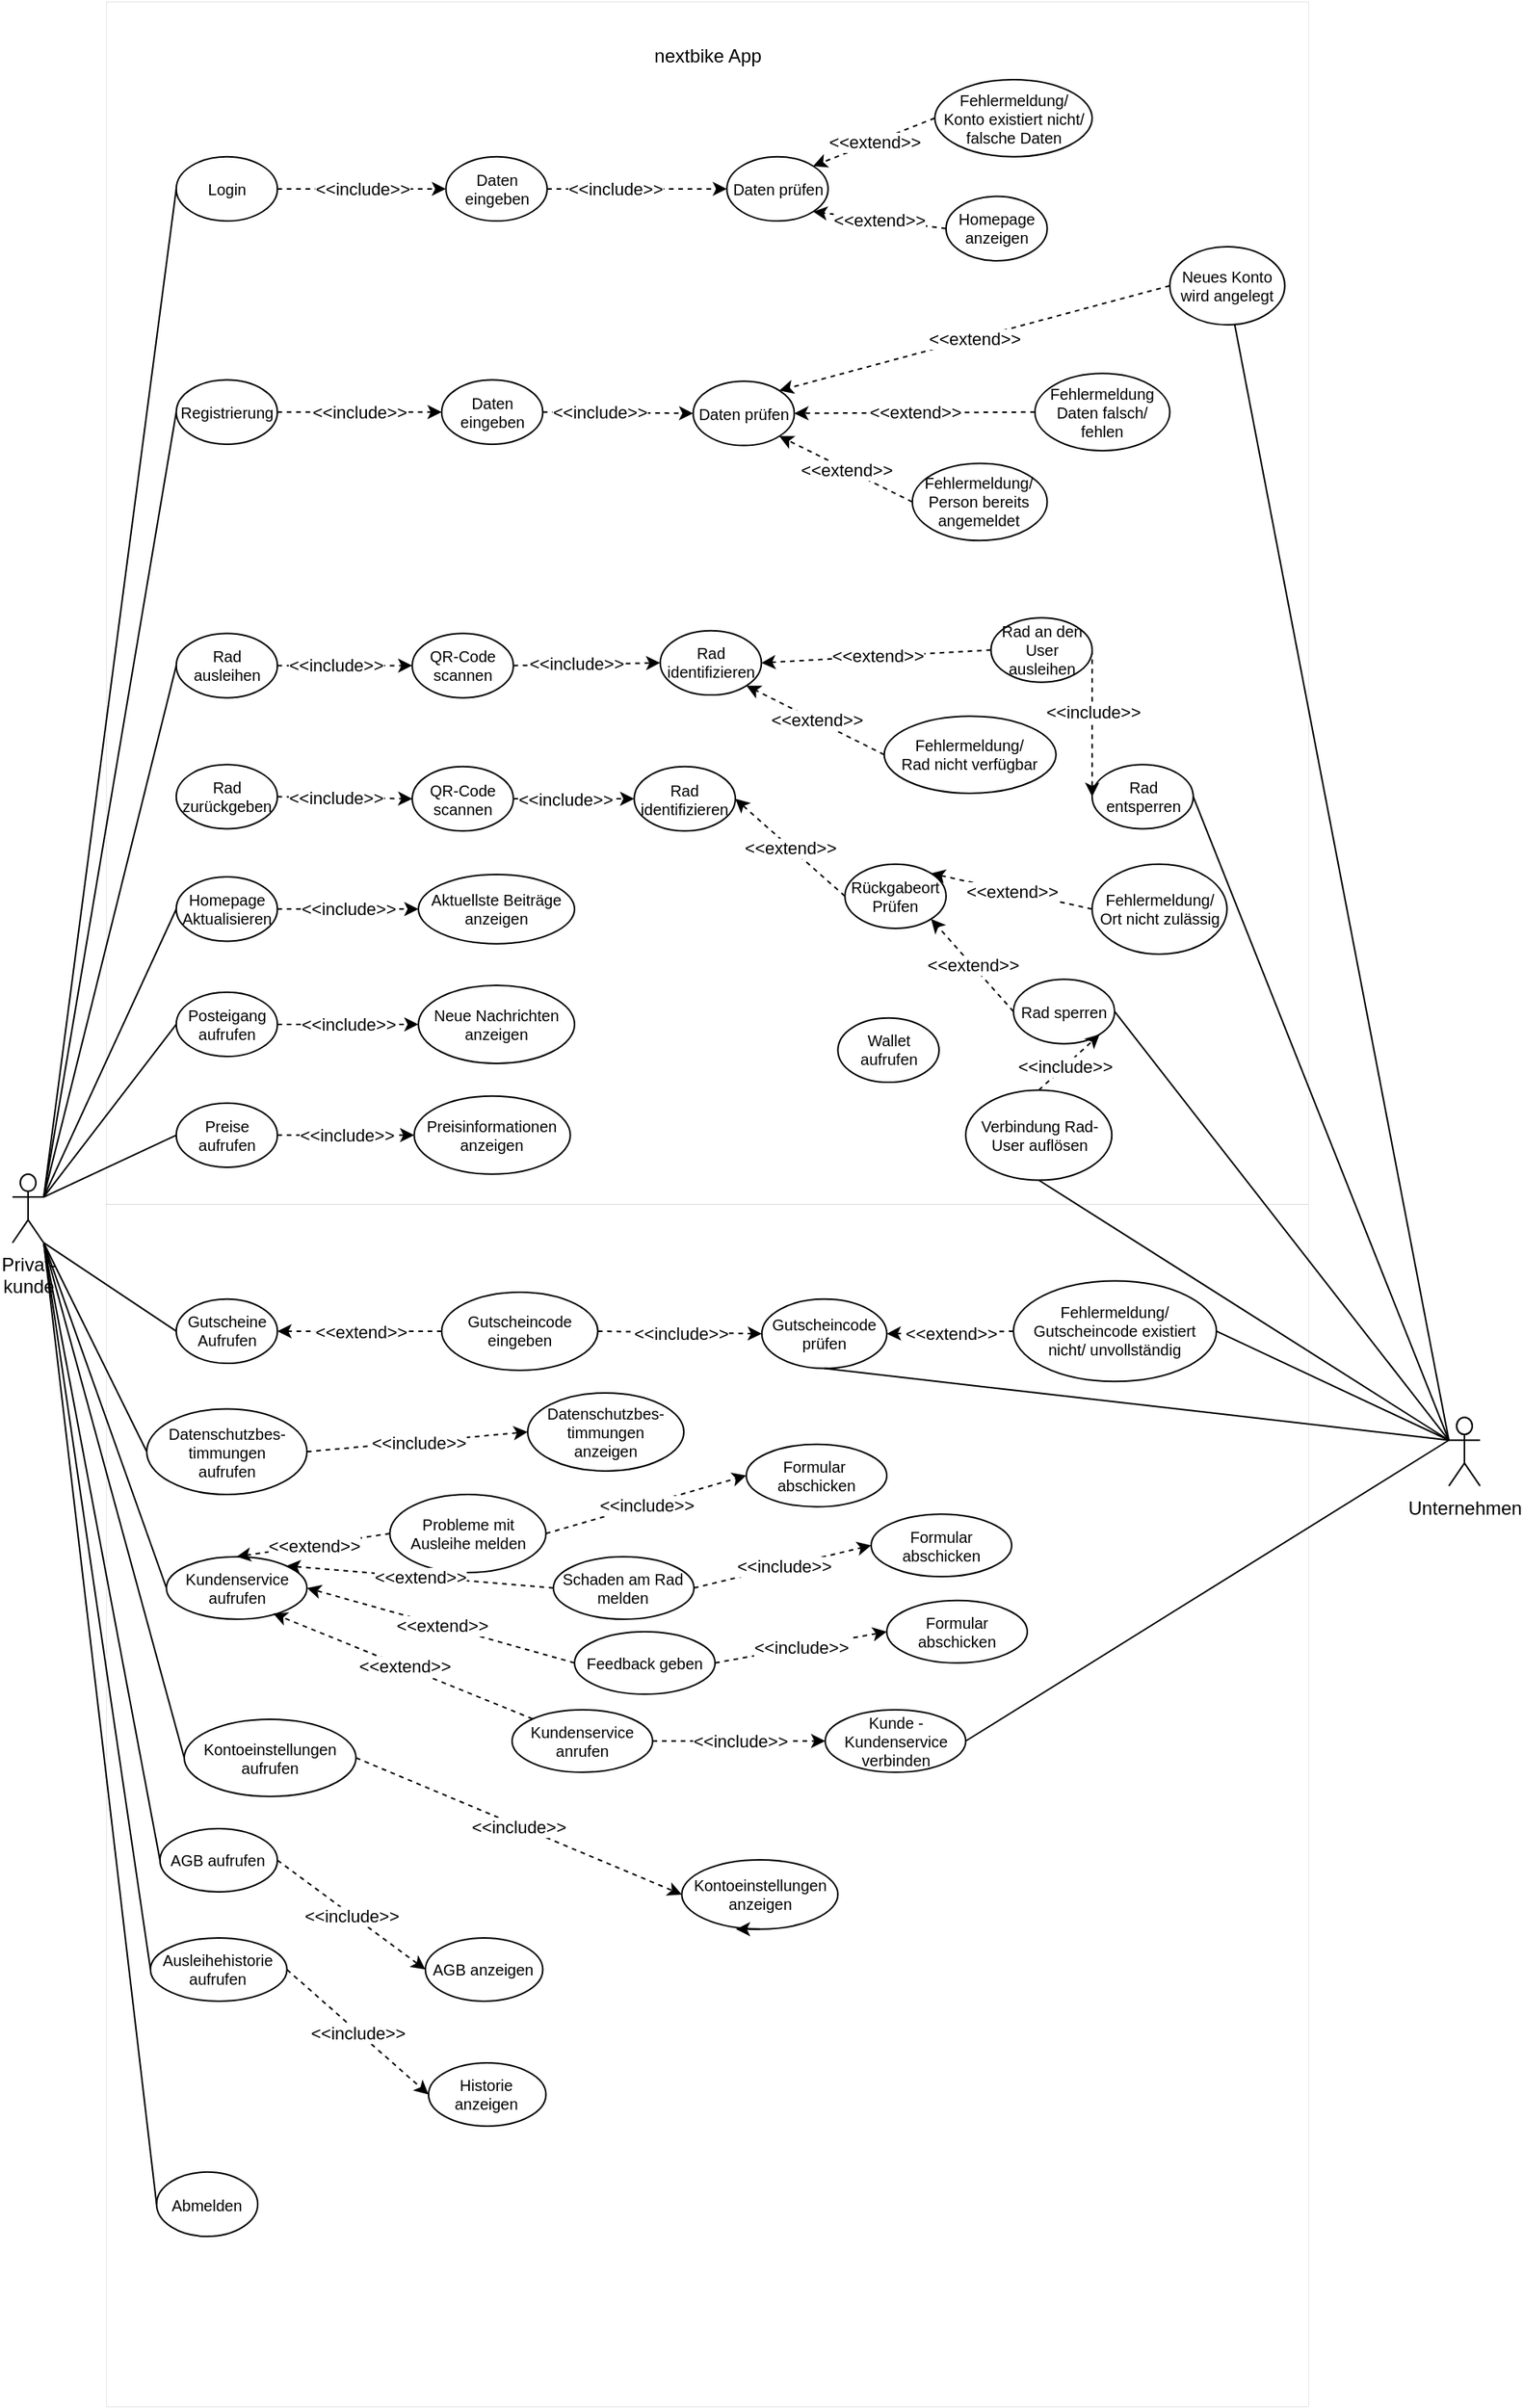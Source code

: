 <mxfile version="22.0.4" type="github">
  <diagram name="Page-1" id="zT5vHJ9k5EdBezGxG-uV">
    <mxGraphModel dx="1434" dy="750" grid="1" gridSize="10" guides="1" tooltips="1" connect="1" arrows="1" fold="1" page="1" pageScale="1" pageWidth="1169" pageHeight="1654" math="0" shadow="0">
      <root>
        <mxCell id="0" />
        <mxCell id="1" parent="0" />
        <mxCell id="bWqnHjMgo_UDBzlUUaBf-3" value="Privat-&lt;br&gt;kunde" style="shape=umlActor;verticalLabelPosition=bottom;verticalAlign=top;html=1;outlineConnect=0;" parent="1" vertex="1">
          <mxGeometry x="120" y="823.91" width="20" height="43.94" as="geometry" />
        </mxCell>
        <mxCell id="bWqnHjMgo_UDBzlUUaBf-1" value="" style="whiteSpace=wrap;html=1;aspect=fixed;strokeWidth=0;" parent="1" vertex="1">
          <mxGeometry x="180" y="72.94" width="770" height="770" as="geometry" />
        </mxCell>
        <mxCell id="bWqnHjMgo_UDBzlUUaBf-2" value="nextbike App" style="text;html=1;strokeColor=none;fillColor=none;align=center;verticalAlign=middle;whiteSpace=wrap;rounded=0;" parent="1" vertex="1">
          <mxGeometry x="522.5" y="92.94" width="85" height="30" as="geometry" />
        </mxCell>
        <mxCell id="bWqnHjMgo_UDBzlUUaBf-12" value="Wallet aufrufen" style="ellipse;whiteSpace=wrap;html=1;fontSize=10;" parent="1" vertex="1">
          <mxGeometry x="648.689" y="723.881" width="64.781" height="41.176" as="geometry" />
        </mxCell>
        <mxCell id="bWqnHjMgo_UDBzlUUaBf-95" value="" style="group" parent="1" vertex="1" connectable="0">
          <mxGeometry x="224.9" y="122.94" width="586.629" height="116.004" as="geometry" />
        </mxCell>
        <mxCell id="bWqnHjMgo_UDBzlUUaBf-8" value="Login" style="ellipse;whiteSpace=wrap;html=1;fontSize=10;" parent="bWqnHjMgo_UDBzlUUaBf-95" vertex="1">
          <mxGeometry y="49.414" width="64.781" height="41.176" as="geometry" />
        </mxCell>
        <mxCell id="bWqnHjMgo_UDBzlUUaBf-40" value="Daten eingeben" style="ellipse;whiteSpace=wrap;html=1;fontSize=10;" parent="bWqnHjMgo_UDBzlUUaBf-95" vertex="1">
          <mxGeometry x="172.755" y="49.414" width="64.781" height="41.176" as="geometry" />
        </mxCell>
        <mxCell id="bWqnHjMgo_UDBzlUUaBf-61" value="&amp;lt;&amp;lt;include&amp;gt;&amp;gt;" style="endArrow=classic;html=1;rounded=0;exitX=1;exitY=0.5;exitDx=0;exitDy=0;entryX=0;entryY=0.5;entryDx=0;entryDy=0;dashed=1;" parent="bWqnHjMgo_UDBzlUUaBf-95" source="bWqnHjMgo_UDBzlUUaBf-8" target="bWqnHjMgo_UDBzlUUaBf-40" edge="1">
          <mxGeometry relative="1" as="geometry">
            <mxPoint x="440" y="250.12" as="sourcePoint" />
            <mxPoint x="540" y="250.12" as="targetPoint" />
          </mxGeometry>
        </mxCell>
        <mxCell id="bWqnHjMgo_UDBzlUUaBf-45" value="Daten prüfen" style="ellipse;whiteSpace=wrap;html=1;fontSize=10;" parent="bWqnHjMgo_UDBzlUUaBf-95" vertex="1">
          <mxGeometry x="352.703" y="49.414" width="64.781" height="41.176" as="geometry" />
        </mxCell>
        <mxCell id="bWqnHjMgo_UDBzlUUaBf-59" value="Fehlermeldung/&lt;br style=&quot;font-size: 10px;&quot;&gt;Konto existiert nicht/ falsche Daten" style="ellipse;whiteSpace=wrap;html=1;fontSize=10;" parent="bWqnHjMgo_UDBzlUUaBf-95" vertex="1">
          <mxGeometry x="485.858" width="100.771" height="49.412" as="geometry" />
        </mxCell>
        <mxCell id="bWqnHjMgo_UDBzlUUaBf-60" value="Homepage anzeigen" style="ellipse;whiteSpace=wrap;html=1;fontSize=10;" parent="bWqnHjMgo_UDBzlUUaBf-95" vertex="1">
          <mxGeometry x="493.064" y="74.827" width="64.781" height="41.176" as="geometry" />
        </mxCell>
        <mxCell id="bWqnHjMgo_UDBzlUUaBf-69" value="&amp;lt;&amp;lt;include&amp;gt;&amp;gt;" style="endArrow=classic;html=1;rounded=0;exitX=1;exitY=0.5;exitDx=0;exitDy=0;entryX=0;entryY=0.5;entryDx=0;entryDy=0;dashed=1;" parent="bWqnHjMgo_UDBzlUUaBf-95" source="bWqnHjMgo_UDBzlUUaBf-40" target="bWqnHjMgo_UDBzlUUaBf-45" edge="1">
          <mxGeometry x="-0.248" relative="1" as="geometry">
            <mxPoint x="75" y="80.12" as="sourcePoint" />
            <mxPoint x="140" y="80.12" as="targetPoint" />
            <mxPoint as="offset" />
          </mxGeometry>
        </mxCell>
        <mxCell id="bWqnHjMgo_UDBzlUUaBf-71" value="&amp;lt;&amp;lt;extend&amp;gt;&amp;gt;" style="endArrow=classic;html=1;rounded=0;exitX=0;exitY=0.5;exitDx=0;exitDy=0;entryX=1;entryY=1;entryDx=0;entryDy=0;dashed=1;" parent="bWqnHjMgo_UDBzlUUaBf-95" source="bWqnHjMgo_UDBzlUUaBf-60" target="bWqnHjMgo_UDBzlUUaBf-45" edge="1">
          <mxGeometry relative="1" as="geometry">
            <mxPoint x="75" y="80.12" as="sourcePoint" />
            <mxPoint x="183" y="80.12" as="targetPoint" />
          </mxGeometry>
        </mxCell>
        <mxCell id="bWqnHjMgo_UDBzlUUaBf-72" value="&amp;lt;&amp;lt;extend&amp;gt;&amp;gt;" style="endArrow=classic;html=1;rounded=0;exitX=0;exitY=0.5;exitDx=0;exitDy=0;entryX=1;entryY=0;entryDx=0;entryDy=0;dashed=1;" parent="bWqnHjMgo_UDBzlUUaBf-95" source="bWqnHjMgo_UDBzlUUaBf-59" target="bWqnHjMgo_UDBzlUUaBf-45" edge="1">
          <mxGeometry relative="1" as="geometry">
            <mxPoint x="481" y="122.12" as="sourcePoint" />
            <mxPoint x="418" y="94.12" as="targetPoint" />
          </mxGeometry>
        </mxCell>
        <mxCell id="bWqnHjMgo_UDBzlUUaBf-97" value="" style="group" parent="1" vertex="1" connectable="0">
          <mxGeometry x="224.9" y="467.649" width="651.411" height="136.464" as="geometry" />
        </mxCell>
        <mxCell id="bWqnHjMgo_UDBzlUUaBf-9" value="Rad ausleihen" style="ellipse;whiteSpace=wrap;html=1;fontSize=10;" parent="bWqnHjMgo_UDBzlUUaBf-97" vertex="1">
          <mxGeometry y="10" width="64.781" height="41.176" as="geometry" />
        </mxCell>
        <mxCell id="bWqnHjMgo_UDBzlUUaBf-47" value="QR-Code scannen" style="ellipse;whiteSpace=wrap;html=1;fontSize=10;" parent="bWqnHjMgo_UDBzlUUaBf-97" vertex="1">
          <mxGeometry x="151.155" y="10" width="64.781" height="41.176" as="geometry" />
        </mxCell>
        <mxCell id="bWqnHjMgo_UDBzlUUaBf-49" value="Rad identifizieren" style="ellipse;whiteSpace=wrap;html=1;fontSize=10;" parent="bWqnHjMgo_UDBzlUUaBf-97" vertex="1">
          <mxGeometry x="310.001" y="8.23" width="64.781" height="41.176" as="geometry" />
        </mxCell>
        <mxCell id="bWqnHjMgo_UDBzlUUaBf-50" value="Rad an den User ausleihen" style="ellipse;whiteSpace=wrap;html=1;fontSize=10;" parent="bWqnHjMgo_UDBzlUUaBf-97" vertex="1">
          <mxGeometry x="521.844" width="64.781" height="41.176" as="geometry" />
        </mxCell>
        <mxCell id="bWqnHjMgo_UDBzlUUaBf-51" value="Rad entsperren" style="ellipse;whiteSpace=wrap;html=1;fontSize=10;" parent="bWqnHjMgo_UDBzlUUaBf-97" vertex="1">
          <mxGeometry x="586.629" y="93.94" width="64.781" height="41.176" as="geometry" />
        </mxCell>
        <mxCell id="bWqnHjMgo_UDBzlUUaBf-78" value="&amp;lt;&amp;lt;include&amp;gt;&amp;gt;" style="endArrow=classic;html=1;rounded=0;exitX=1;exitY=0.5;exitDx=0;exitDy=0;entryX=0;entryY=0.5;entryDx=0;entryDy=0;dashed=1;" parent="bWqnHjMgo_UDBzlUUaBf-97" source="bWqnHjMgo_UDBzlUUaBf-9" target="bWqnHjMgo_UDBzlUUaBf-47" edge="1">
          <mxGeometry x="-0.14" relative="1" as="geometry">
            <mxPoint x="75" y="-104.059" as="sourcePoint" />
            <mxPoint x="180" y="-104.059" as="targetPoint" />
            <mxPoint as="offset" />
          </mxGeometry>
        </mxCell>
        <mxCell id="bWqnHjMgo_UDBzlUUaBf-79" value="&amp;lt;&amp;lt;include&amp;gt;&amp;gt;" style="endArrow=classic;html=1;rounded=0;exitX=1;exitY=0.5;exitDx=0;exitDy=0;entryX=0;entryY=0.5;entryDx=0;entryDy=0;dashed=1;" parent="bWqnHjMgo_UDBzlUUaBf-97" source="bWqnHjMgo_UDBzlUUaBf-47" target="bWqnHjMgo_UDBzlUUaBf-49" edge="1">
          <mxGeometry x="-0.148" relative="1" as="geometry">
            <mxPoint x="75" y="21.941" as="sourcePoint" />
            <mxPoint x="180" y="21.941" as="targetPoint" />
            <mxPoint as="offset" />
          </mxGeometry>
        </mxCell>
        <mxCell id="bWqnHjMgo_UDBzlUUaBf-82" value="&amp;lt;&amp;lt;extend&amp;gt;&amp;gt;" style="endArrow=classic;html=1;rounded=0;exitX=0;exitY=0.5;exitDx=0;exitDy=0;entryX=1;entryY=0.5;entryDx=0;entryDy=0;dashed=1;" parent="bWqnHjMgo_UDBzlUUaBf-97" source="bWqnHjMgo_UDBzlUUaBf-50" target="bWqnHjMgo_UDBzlUUaBf-49" edge="1">
          <mxGeometry x="-0.009" relative="1" as="geometry">
            <mxPoint x="481" y="-46.059" as="sourcePoint" />
            <mxPoint x="397" y="-88.059" as="targetPoint" />
            <mxPoint as="offset" />
          </mxGeometry>
        </mxCell>
        <mxCell id="bWqnHjMgo_UDBzlUUaBf-83" value="Fehlermeldung/&lt;br style=&quot;font-size: 10px;&quot;&gt;Rad nicht verfügbar" style="ellipse;whiteSpace=wrap;html=1;fontSize=10;" parent="bWqnHjMgo_UDBzlUUaBf-97" vertex="1">
          <mxGeometry x="453.47" y="62.941" width="110" height="49.41" as="geometry" />
        </mxCell>
        <mxCell id="bWqnHjMgo_UDBzlUUaBf-84" value="&amp;lt;&amp;lt;extend&amp;gt;&amp;gt;" style="endArrow=classic;html=1;rounded=0;exitX=0;exitY=0.5;exitDx=0;exitDy=0;entryX=1;entryY=1;entryDx=0;entryDy=0;dashed=1;" parent="bWqnHjMgo_UDBzlUUaBf-97" source="bWqnHjMgo_UDBzlUUaBf-83" target="bWqnHjMgo_UDBzlUUaBf-49" edge="1">
          <mxGeometry x="-0.009" relative="1" as="geometry">
            <mxPoint x="546" y="11.941" as="sourcePoint" />
            <mxPoint x="399" y="21.941" as="targetPoint" />
            <mxPoint as="offset" />
          </mxGeometry>
        </mxCell>
        <mxCell id="bWqnHjMgo_UDBzlUUaBf-85" value="&amp;lt;&amp;lt;include&amp;gt;&amp;gt;" style="endArrow=classic;html=1;rounded=0;exitX=1;exitY=0.5;exitDx=0;exitDy=0;entryX=0;entryY=0.5;entryDx=0;entryDy=0;dashed=1;" parent="bWqnHjMgo_UDBzlUUaBf-97" source="bWqnHjMgo_UDBzlUUaBf-50" target="bWqnHjMgo_UDBzlUUaBf-51" edge="1">
          <mxGeometry x="-0.148" relative="1" as="geometry">
            <mxPoint x="226" y="21.941" as="sourcePoint" />
            <mxPoint x="334" y="21.941" as="targetPoint" />
            <mxPoint as="offset" />
          </mxGeometry>
        </mxCell>
        <mxCell id="bWqnHjMgo_UDBzlUUaBf-10" value="Rad zurückgeben" style="ellipse;whiteSpace=wrap;html=1;fontSize=10;" parent="bWqnHjMgo_UDBzlUUaBf-97" vertex="1">
          <mxGeometry y="93.94" width="64.781" height="41.176" as="geometry" />
        </mxCell>
        <mxCell id="bWqnHjMgo_UDBzlUUaBf-52" value="QR-Code scannen" style="ellipse;whiteSpace=wrap;html=1;fontSize=10;" parent="bWqnHjMgo_UDBzlUUaBf-97" vertex="1">
          <mxGeometry x="151.155" y="95.288" width="64.781" height="41.176" as="geometry" />
        </mxCell>
        <mxCell id="bWqnHjMgo_UDBzlUUaBf-86" value="&amp;lt;&amp;lt;include&amp;gt;&amp;gt;" style="endArrow=classic;html=1;rounded=0;exitX=1;exitY=0.5;exitDx=0;exitDy=0;entryX=0;entryY=0.5;entryDx=0;entryDy=0;dashed=1;" parent="bWqnHjMgo_UDBzlUUaBf-97" source="bWqnHjMgo_UDBzlUUaBf-10" target="bWqnHjMgo_UDBzlUUaBf-52" edge="1">
          <mxGeometry x="-0.14" relative="1" as="geometry">
            <mxPoint x="75" y="48.501" as="sourcePoint" />
            <mxPoint x="161.0" y="48.501" as="targetPoint" />
            <mxPoint as="offset" />
          </mxGeometry>
        </mxCell>
        <mxCell id="bWqnHjMgo_UDBzlUUaBf-54" value="Rad identifizieren" style="ellipse;whiteSpace=wrap;html=1;fontSize=10;" parent="bWqnHjMgo_UDBzlUUaBf-97" vertex="1">
          <mxGeometry x="293.311" y="95.288" width="64.781" height="41.176" as="geometry" />
        </mxCell>
        <mxCell id="bWqnHjMgo_UDBzlUUaBf-87" value="&amp;lt;&amp;lt;include&amp;gt;&amp;gt;" style="endArrow=classic;html=1;rounded=0;exitX=1;exitY=0.5;exitDx=0;exitDy=0;entryX=0;entryY=0.5;entryDx=0;entryDy=0;dashed=1;" parent="bWqnHjMgo_UDBzlUUaBf-97" source="bWqnHjMgo_UDBzlUUaBf-52" target="bWqnHjMgo_UDBzlUUaBf-54" edge="1">
          <mxGeometry x="-0.139" relative="1" as="geometry">
            <mxPoint x="226.0" y="48.501" as="sourcePoint" />
            <mxPoint x="320" y="46.501" as="targetPoint" />
            <mxPoint as="offset" />
          </mxGeometry>
        </mxCell>
        <mxCell id="bWqnHjMgo_UDBzlUUaBf-102" value="" style="endArrow=none;html=1;rounded=0;entryX=0;entryY=0.5;entryDx=0;entryDy=0;exitX=1;exitY=0.333;exitDx=0;exitDy=0;exitPerimeter=0;" parent="1" target="bWqnHjMgo_UDBzlUUaBf-7" edge="1">
          <mxGeometry width="50" height="50" relative="1" as="geometry">
            <mxPoint x="140" y="838.557" as="sourcePoint" />
            <mxPoint x="230" y="192.94" as="targetPoint" />
          </mxGeometry>
        </mxCell>
        <mxCell id="bWqnHjMgo_UDBzlUUaBf-103" value="" style="endArrow=none;html=1;rounded=0;exitX=1;exitY=0.333;exitDx=0;exitDy=0;exitPerimeter=0;entryX=0;entryY=0.5;entryDx=0;entryDy=0;" parent="1" target="bWqnHjMgo_UDBzlUUaBf-8" edge="1">
          <mxGeometry width="50" height="50" relative="1" as="geometry">
            <mxPoint x="140" y="838.557" as="sourcePoint" />
            <mxPoint x="220" y="172.94" as="targetPoint" />
          </mxGeometry>
        </mxCell>
        <mxCell id="bWqnHjMgo_UDBzlUUaBf-104" value="" style="endArrow=none;html=1;rounded=0;entryX=0;entryY=0.5;entryDx=0;entryDy=0;exitX=1;exitY=0.333;exitDx=0;exitDy=0;exitPerimeter=0;" parent="1" target="bWqnHjMgo_UDBzlUUaBf-9" edge="1">
          <mxGeometry width="50" height="50" relative="1" as="geometry">
            <mxPoint x="140" y="838.557" as="sourcePoint" />
            <mxPoint x="235" y="345.94" as="targetPoint" />
          </mxGeometry>
        </mxCell>
        <mxCell id="bWqnHjMgo_UDBzlUUaBf-7" value="Registrierung" style="ellipse;whiteSpace=wrap;html=1;fontSize=10;" parent="1" vertex="1">
          <mxGeometry x="224.9" y="315.292" width="64.781" height="41.176" as="geometry" />
        </mxCell>
        <mxCell id="bWqnHjMgo_UDBzlUUaBf-41" value="Daten prüfen" style="ellipse;whiteSpace=wrap;html=1;fontSize=10;" parent="1" vertex="1">
          <mxGeometry x="556.001" y="316.112" width="64.781" height="41.176" as="geometry" />
        </mxCell>
        <mxCell id="bWqnHjMgo_UDBzlUUaBf-42" value="Neues Konto wird angelegt" style="ellipse;whiteSpace=wrap;html=1;fontSize=10;" parent="1" vertex="1">
          <mxGeometry x="861.27" y="230" width="73.64" height="50" as="geometry" />
        </mxCell>
        <mxCell id="bWqnHjMgo_UDBzlUUaBf-43" value="Fehlermeldung&lt;br style=&quot;font-size: 10px;&quot;&gt;Daten falsch/ fehlen" style="ellipse;whiteSpace=wrap;html=1;fontSize=10;" parent="1" vertex="1">
          <mxGeometry x="774.896" y="311.175" width="86.375" height="49.412" as="geometry" />
        </mxCell>
        <mxCell id="bWqnHjMgo_UDBzlUUaBf-44" value="Daten eingeben" style="ellipse;whiteSpace=wrap;html=1;fontSize=10;" parent="1" vertex="1">
          <mxGeometry x="394.895" y="315.292" width="64.781" height="41.176" as="geometry" />
        </mxCell>
        <mxCell id="bWqnHjMgo_UDBzlUUaBf-46" value="Fehlermeldung/&lt;br style=&quot;font-size: 10px;&quot;&gt;Person bereits angemeldet" style="ellipse;whiteSpace=wrap;html=1;fontSize=10;" parent="1" vertex="1">
          <mxGeometry x="696.361" y="368.702" width="86.375" height="49.412" as="geometry" />
        </mxCell>
        <mxCell id="bWqnHjMgo_UDBzlUUaBf-73" value="&amp;lt;&amp;lt;include&amp;gt;&amp;gt;" style="endArrow=classic;html=1;rounded=0;exitX=1;exitY=0.5;exitDx=0;exitDy=0;entryX=0;entryY=0.5;entryDx=0;entryDy=0;dashed=1;" parent="1" source="bWqnHjMgo_UDBzlUUaBf-7" target="bWqnHjMgo_UDBzlUUaBf-44" edge="1">
          <mxGeometry relative="1" as="geometry">
            <mxPoint x="299.9" y="213.41" as="sourcePoint" />
            <mxPoint x="407.9" y="213.41" as="targetPoint" />
          </mxGeometry>
        </mxCell>
        <mxCell id="bWqnHjMgo_UDBzlUUaBf-74" value="&amp;lt;&amp;lt;include&amp;gt;&amp;gt;" style="endArrow=classic;html=1;rounded=0;exitX=1;exitY=0.5;exitDx=0;exitDy=0;entryX=0;entryY=0.5;entryDx=0;entryDy=0;dashed=1;" parent="1" source="bWqnHjMgo_UDBzlUUaBf-44" target="bWqnHjMgo_UDBzlUUaBf-41" edge="1">
          <mxGeometry x="-0.248" relative="1" as="geometry">
            <mxPoint x="472.9" y="213.41" as="sourcePoint" />
            <mxPoint x="587.9" y="213.41" as="targetPoint" />
            <mxPoint as="offset" />
          </mxGeometry>
        </mxCell>
        <mxCell id="bWqnHjMgo_UDBzlUUaBf-75" value="&amp;lt;&amp;lt;extend&amp;gt;&amp;gt;" style="endArrow=classic;html=1;rounded=0;exitX=0;exitY=0.5;exitDx=0;exitDy=0;entryX=1;entryY=1;entryDx=0;entryDy=0;dashed=1;" parent="1" source="bWqnHjMgo_UDBzlUUaBf-46" target="bWqnHjMgo_UDBzlUUaBf-41" edge="1">
          <mxGeometry x="-0.009" relative="1" as="geometry">
            <mxPoint x="705.9" y="255.41" as="sourcePoint" />
            <mxPoint x="642.9" y="227.41" as="targetPoint" />
            <mxPoint as="offset" />
          </mxGeometry>
        </mxCell>
        <mxCell id="bWqnHjMgo_UDBzlUUaBf-76" value="&amp;lt;&amp;lt;extend&amp;gt;&amp;gt;" style="endArrow=classic;html=1;rounded=0;exitX=0;exitY=0.5;exitDx=0;exitDy=0;entryX=1;entryY=0.5;entryDx=0;entryDy=0;dashed=1;" parent="1" source="bWqnHjMgo_UDBzlUUaBf-43" target="bWqnHjMgo_UDBzlUUaBf-41" edge="1">
          <mxGeometry relative="1" as="geometry">
            <mxPoint x="641.9" y="400.41" as="sourcePoint" />
            <mxPoint x="621.9" y="361.41" as="targetPoint" />
          </mxGeometry>
        </mxCell>
        <mxCell id="bWqnHjMgo_UDBzlUUaBf-77" value="&amp;lt;&amp;lt;extend&amp;gt;&amp;gt;" style="endArrow=classic;html=1;rounded=0;exitX=0;exitY=0.5;exitDx=0;exitDy=0;entryX=1;entryY=0;entryDx=0;entryDy=0;dashed=1;" parent="1" source="bWqnHjMgo_UDBzlUUaBf-42" target="bWqnHjMgo_UDBzlUUaBf-41" edge="1">
          <mxGeometry relative="1" as="geometry">
            <mxPoint x="705.9" y="346.41" as="sourcePoint" />
            <mxPoint x="630.9" y="346.41" as="targetPoint" />
          </mxGeometry>
        </mxCell>
        <mxCell id="bWqnHjMgo_UDBzlUUaBf-22" value="" style="whiteSpace=wrap;html=1;aspect=fixed;dashed=1;dashPattern=1 2;strokeWidth=0;" parent="1" vertex="1">
          <mxGeometry x="180" y="842.94" width="770" height="770" as="geometry" />
        </mxCell>
        <mxCell id="bWqnHjMgo_UDBzlUUaBf-11" value="Posteigang aufrufen" style="ellipse;whiteSpace=wrap;html=1;fontSize=10;" parent="1" vertex="1">
          <mxGeometry x="224.9" y="707.358" width="64.781" height="41.176" as="geometry" />
        </mxCell>
        <mxCell id="bWqnHjMgo_UDBzlUUaBf-13" value="Gutscheine Aufrufen" style="ellipse;whiteSpace=wrap;html=1;fontSize=10;" parent="1" vertex="1">
          <mxGeometry x="224.906" y="903.884" width="64.781" height="41.176" as="geometry" />
        </mxCell>
        <mxCell id="bWqnHjMgo_UDBzlUUaBf-15" value="AGB aufrufen" style="ellipse;whiteSpace=wrap;html=1;fontSize=10;" parent="1" vertex="1">
          <mxGeometry x="214.47" y="1242.94" width="75.22" height="40.58" as="geometry" />
        </mxCell>
        <mxCell id="bWqnHjMgo_UDBzlUUaBf-16" value="Datenschutzbes-timmungen&lt;br&gt;aufrufen" style="ellipse;whiteSpace=wrap;html=1;fontSize=10;" parent="1" vertex="1">
          <mxGeometry x="206.0" y="974.19" width="102.6" height="54.83" as="geometry" />
        </mxCell>
        <mxCell id="bWqnHjMgo_UDBzlUUaBf-18" value="Ausleihehistorie aufrufen" style="ellipse;whiteSpace=wrap;html=1;fontSize=10;" parent="1" vertex="1">
          <mxGeometry x="208.38" y="1312.94" width="87.41" height="40.59" as="geometry" />
        </mxCell>
        <mxCell id="bWqnHjMgo_UDBzlUUaBf-19" value="Abmelden" style="ellipse;whiteSpace=wrap;html=1;fontSize=10;" parent="1" vertex="1">
          <mxGeometry x="212.292" y="1462.939" width="64.781" height="41.176" as="geometry" />
        </mxCell>
        <mxCell id="bWqnHjMgo_UDBzlUUaBf-37" value="Kontoeinstellungen aufrufen" style="ellipse;whiteSpace=wrap;html=1;fontSize=10;" parent="1" vertex="1">
          <mxGeometry x="230.0" y="1172.94" width="110" height="49.41" as="geometry" />
        </mxCell>
        <mxCell id="bWqnHjMgo_UDBzlUUaBf-105" value="" style="endArrow=none;html=1;rounded=0;entryX=0;entryY=0.5;entryDx=0;entryDy=0;exitX=1;exitY=0.333;exitDx=0;exitDy=0;exitPerimeter=0;" parent="1" target="bWqnHjMgo_UDBzlUUaBf-38" edge="1">
          <mxGeometry width="50" height="50" relative="1" as="geometry">
            <mxPoint x="140" y="838.557" as="sourcePoint" />
            <mxPoint x="242.59" y="1265.737" as="targetPoint" />
          </mxGeometry>
        </mxCell>
        <mxCell id="bWqnHjMgo_UDBzlUUaBf-110" value="Aktuellste Beiträge anzeigen" style="ellipse;whiteSpace=wrap;html=1;fontSize=10;" parent="1" vertex="1">
          <mxGeometry x="380" y="631.94" width="100" height="44.42" as="geometry" />
        </mxCell>
        <mxCell id="bWqnHjMgo_UDBzlUUaBf-114" value="" style="endArrow=classic;html=1;rounded=0;dashed=1;exitX=1;exitY=0.5;exitDx=0;exitDy=0;entryX=0;entryY=0.5;entryDx=0;entryDy=0;" parent="1" source="bWqnHjMgo_UDBzlUUaBf-38" target="bWqnHjMgo_UDBzlUUaBf-110" edge="1">
          <mxGeometry relative="1" as="geometry">
            <mxPoint x="460" y="976.88" as="sourcePoint" />
            <mxPoint x="560" y="976.88" as="targetPoint" />
          </mxGeometry>
        </mxCell>
        <mxCell id="bWqnHjMgo_UDBzlUUaBf-115" value="&amp;lt;&amp;lt;include&amp;gt;&amp;gt;" style="edgeLabel;resizable=0;html=1;align=center;verticalAlign=middle;" parent="bWqnHjMgo_UDBzlUUaBf-114" connectable="0" vertex="1">
          <mxGeometry relative="1" as="geometry" />
        </mxCell>
        <mxCell id="bWqnHjMgo_UDBzlUUaBf-116" value="Unternehmen" style="shape=umlActor;verticalLabelPosition=bottom;verticalAlign=top;html=1;outlineConnect=0;" parent="1" vertex="1">
          <mxGeometry x="1040" y="979.63" width="20" height="43.94" as="geometry" />
        </mxCell>
        <mxCell id="bWqnHjMgo_UDBzlUUaBf-118" value="Neue Nachrichten anzeigen" style="ellipse;whiteSpace=wrap;html=1;fontSize=10;" parent="1" vertex="1">
          <mxGeometry x="380" y="702.95" width="100" height="50" as="geometry" />
        </mxCell>
        <mxCell id="bWqnHjMgo_UDBzlUUaBf-119" value="" style="endArrow=classic;html=1;rounded=0;dashed=1;exitX=1;exitY=0.5;exitDx=0;exitDy=0;entryX=0;entryY=0.5;entryDx=0;entryDy=0;" parent="1" source="bWqnHjMgo_UDBzlUUaBf-11" target="bWqnHjMgo_UDBzlUUaBf-118" edge="1">
          <mxGeometry relative="1" as="geometry">
            <mxPoint x="345" y="767.88" as="sourcePoint" />
            <mxPoint x="450" y="765.88" as="targetPoint" />
          </mxGeometry>
        </mxCell>
        <mxCell id="bWqnHjMgo_UDBzlUUaBf-120" value="&amp;lt;&amp;lt;include&amp;gt;&amp;gt;" style="edgeLabel;resizable=0;html=1;align=center;verticalAlign=middle;" parent="bWqnHjMgo_UDBzlUUaBf-119" connectable="0" vertex="1">
          <mxGeometry relative="1" as="geometry" />
        </mxCell>
        <mxCell id="bWqnHjMgo_UDBzlUUaBf-123" value="Preisinformationen anzeigen" style="ellipse;whiteSpace=wrap;html=1;fontSize=10;" parent="1" vertex="1">
          <mxGeometry x="377.29" y="773.91" width="100" height="50" as="geometry" />
        </mxCell>
        <mxCell id="bWqnHjMgo_UDBzlUUaBf-124" value="" style="endArrow=classic;html=1;rounded=0;dashed=1;exitX=1;exitY=0.5;exitDx=0;exitDy=0;entryX=0;entryY=0.5;entryDx=0;entryDy=0;" parent="1" source="bWqnHjMgo_UDBzlUUaBf-14" target="bWqnHjMgo_UDBzlUUaBf-123" edge="1">
          <mxGeometry relative="1" as="geometry">
            <mxPoint x="323.683" y="877.471" as="sourcePoint" />
            <mxPoint x="450" y="825.89" as="targetPoint" />
          </mxGeometry>
        </mxCell>
        <mxCell id="bWqnHjMgo_UDBzlUUaBf-125" value="&amp;lt;&amp;lt;include&amp;gt;&amp;gt;" style="edgeLabel;resizable=0;html=1;align=center;verticalAlign=middle;" parent="bWqnHjMgo_UDBzlUUaBf-124" connectable="0" vertex="1">
          <mxGeometry relative="1" as="geometry" />
        </mxCell>
        <mxCell id="bWqnHjMgo_UDBzlUUaBf-128" value="Gutscheincode eingeben" style="ellipse;whiteSpace=wrap;html=1;fontSize=10;" parent="1" vertex="1">
          <mxGeometry x="394.9" y="899.47" width="100" height="50" as="geometry" />
        </mxCell>
        <mxCell id="bWqnHjMgo_UDBzlUUaBf-131" value="" style="endArrow=classic;html=1;rounded=0;dashed=1;exitX=0;exitY=0.5;exitDx=0;exitDy=0;entryX=1;entryY=0.5;entryDx=0;entryDy=0;" parent="1" source="bWqnHjMgo_UDBzlUUaBf-128" target="bWqnHjMgo_UDBzlUUaBf-13" edge="1">
          <mxGeometry relative="1" as="geometry">
            <mxPoint x="480" y="976.88" as="sourcePoint" />
            <mxPoint x="580" y="976.88" as="targetPoint" />
          </mxGeometry>
        </mxCell>
        <mxCell id="bWqnHjMgo_UDBzlUUaBf-132" value="&amp;lt;&amp;lt;extend&amp;gt;&amp;gt;" style="edgeLabel;resizable=0;html=1;align=center;verticalAlign=middle;" parent="bWqnHjMgo_UDBzlUUaBf-131" connectable="0" vertex="1">
          <mxGeometry relative="1" as="geometry" />
        </mxCell>
        <mxCell id="bWqnHjMgo_UDBzlUUaBf-135" value="Gutscheincode prüfen" style="ellipse;whiteSpace=wrap;html=1;fontSize=10;" parent="1" vertex="1">
          <mxGeometry x="600" y="903.88" width="80" height="44.41" as="geometry" />
        </mxCell>
        <mxCell id="bWqnHjMgo_UDBzlUUaBf-136" value="" style="endArrow=classic;html=1;rounded=0;dashed=1;exitX=1;exitY=0.5;exitDx=0;exitDy=0;entryX=0;entryY=0.5;entryDx=0;entryDy=0;" parent="1" source="bWqnHjMgo_UDBzlUUaBf-128" target="bWqnHjMgo_UDBzlUUaBf-135" edge="1">
          <mxGeometry relative="1" as="geometry">
            <mxPoint x="345" y="827.88" as="sourcePoint" />
            <mxPoint x="450" y="827.88" as="targetPoint" />
          </mxGeometry>
        </mxCell>
        <mxCell id="bWqnHjMgo_UDBzlUUaBf-137" value="&amp;lt;&amp;lt;include&amp;gt;&amp;gt;" style="edgeLabel;resizable=0;html=1;align=center;verticalAlign=middle;" parent="bWqnHjMgo_UDBzlUUaBf-136" connectable="0" vertex="1">
          <mxGeometry relative="1" as="geometry" />
        </mxCell>
        <mxCell id="bWqnHjMgo_UDBzlUUaBf-138" value="Fehlermeldung/ Gutscheincode existiert nicht/ unvollständig" style="ellipse;whiteSpace=wrap;html=1;fontSize=10;" parent="1" vertex="1">
          <mxGeometry x="761.14" y="892.26" width="130" height="64.41" as="geometry" />
        </mxCell>
        <mxCell id="bWqnHjMgo_UDBzlUUaBf-139" value="" style="endArrow=classic;html=1;rounded=0;dashed=1;exitX=0;exitY=0.5;exitDx=0;exitDy=0;entryX=1;entryY=0.5;entryDx=0;entryDy=0;" parent="1" source="bWqnHjMgo_UDBzlUUaBf-138" target="bWqnHjMgo_UDBzlUUaBf-135" edge="1">
          <mxGeometry relative="1" as="geometry">
            <mxPoint x="448" y="947.88" as="sourcePoint" />
            <mxPoint x="345" y="947.88" as="targetPoint" />
          </mxGeometry>
        </mxCell>
        <mxCell id="bWqnHjMgo_UDBzlUUaBf-140" value="&amp;lt;&amp;lt;extend&amp;gt;&amp;gt;" style="edgeLabel;resizable=0;html=1;align=center;verticalAlign=middle;" parent="bWqnHjMgo_UDBzlUUaBf-139" connectable="0" vertex="1">
          <mxGeometry relative="1" as="geometry" />
        </mxCell>
        <mxCell id="bWqnHjMgo_UDBzlUUaBf-141" value="Datenschutzbes-timmungen &lt;br&gt;anzeigen" style="ellipse;whiteSpace=wrap;html=1;fontSize=10;" parent="1" vertex="1">
          <mxGeometry x="450" y="963.94" width="100" height="50" as="geometry" />
        </mxCell>
        <mxCell id="bWqnHjMgo_UDBzlUUaBf-142" value="" style="endArrow=classic;html=1;rounded=0;dashed=1;exitX=1;exitY=0.5;exitDx=0;exitDy=0;entryX=0;entryY=0.5;entryDx=0;entryDy=0;" parent="1" source="bWqnHjMgo_UDBzlUUaBf-16" target="bWqnHjMgo_UDBzlUUaBf-141" edge="1">
          <mxGeometry relative="1" as="geometry">
            <mxPoint x="322.4" y="1006.46" as="sourcePoint" />
            <mxPoint x="450" y="955.47" as="targetPoint" />
          </mxGeometry>
        </mxCell>
        <mxCell id="bWqnHjMgo_UDBzlUUaBf-143" value="&amp;lt;&amp;lt;include&amp;gt;&amp;gt;" style="edgeLabel;resizable=0;html=1;align=center;verticalAlign=middle;" parent="bWqnHjMgo_UDBzlUUaBf-142" connectable="0" vertex="1">
          <mxGeometry relative="1" as="geometry" />
        </mxCell>
        <mxCell id="bWqnHjMgo_UDBzlUUaBf-172" value="Kontoeinstellungen anzeigen" style="ellipse;whiteSpace=wrap;html=1;fontSize=10;" parent="1" vertex="1">
          <mxGeometry x="548.69" y="1262.94" width="100" height="44.42" as="geometry" />
        </mxCell>
        <mxCell id="bWqnHjMgo_UDBzlUUaBf-173" value="" style="endArrow=classic;html=1;rounded=0;dashed=1;exitX=1;exitY=0.5;exitDx=0;exitDy=0;entryX=0;entryY=0.5;entryDx=0;entryDy=0;" parent="1" source="bWqnHjMgo_UDBzlUUaBf-37" target="bWqnHjMgo_UDBzlUUaBf-172" edge="1">
          <mxGeometry relative="1" as="geometry">
            <mxPoint x="406.0" y="1229.735" as="sourcePoint" />
            <mxPoint x="643.61" y="1471.88" as="targetPoint" />
          </mxGeometry>
        </mxCell>
        <mxCell id="bWqnHjMgo_UDBzlUUaBf-174" value="&amp;lt;&amp;lt;include&amp;gt;&amp;gt;" style="edgeLabel;resizable=0;html=1;align=center;verticalAlign=middle;" parent="bWqnHjMgo_UDBzlUUaBf-173" connectable="0" vertex="1">
          <mxGeometry relative="1" as="geometry" />
        </mxCell>
        <mxCell id="bWqnHjMgo_UDBzlUUaBf-176" value="" style="endArrow=classic;html=1;rounded=0;dashed=1;exitX=1;exitY=0.5;exitDx=0;exitDy=0;entryX=0;entryY=0.5;entryDx=0;entryDy=0;" parent="1" source="bWqnHjMgo_UDBzlUUaBf-15" target="bWqnHjMgo_UDBzlUUaBf-178" edge="1">
          <mxGeometry relative="1" as="geometry">
            <mxPoint x="368.5" y="1275.46" as="sourcePoint" />
            <mxPoint x="511.5" y="1294.67" as="targetPoint" />
          </mxGeometry>
        </mxCell>
        <mxCell id="bWqnHjMgo_UDBzlUUaBf-177" value="&amp;lt;&amp;lt;include&amp;gt;&amp;gt;" style="edgeLabel;resizable=0;html=1;align=center;verticalAlign=middle;" parent="bWqnHjMgo_UDBzlUUaBf-176" connectable="0" vertex="1">
          <mxGeometry relative="1" as="geometry" />
        </mxCell>
        <mxCell id="bWqnHjMgo_UDBzlUUaBf-178" value="AGB anzeigen" style="ellipse;whiteSpace=wrap;html=1;fontSize=10;" parent="1" vertex="1">
          <mxGeometry x="384.46" y="1312.94" width="75.22" height="40.58" as="geometry" />
        </mxCell>
        <mxCell id="bWqnHjMgo_UDBzlUUaBf-179" value="" style="endArrow=classic;html=1;rounded=0;dashed=1;exitX=1;exitY=0.5;exitDx=0;exitDy=0;entryX=0;entryY=0.5;entryDx=0;entryDy=0;" parent="1" source="bWqnHjMgo_UDBzlUUaBf-18" target="bWqnHjMgo_UDBzlUUaBf-181" edge="1">
          <mxGeometry relative="1" as="geometry">
            <mxPoint x="354.78" y="1335.3" as="sourcePoint" />
            <mxPoint x="526.28" y="1354.09" as="targetPoint" />
          </mxGeometry>
        </mxCell>
        <mxCell id="bWqnHjMgo_UDBzlUUaBf-180" value="&amp;lt;&amp;lt;include&amp;gt;&amp;gt;" style="edgeLabel;resizable=0;html=1;align=center;verticalAlign=middle;" parent="bWqnHjMgo_UDBzlUUaBf-179" connectable="0" vertex="1">
          <mxGeometry relative="1" as="geometry" />
        </mxCell>
        <mxCell id="bWqnHjMgo_UDBzlUUaBf-181" value="Historie anzeigen" style="ellipse;whiteSpace=wrap;html=1;fontSize=10;" parent="1" vertex="1">
          <mxGeometry x="386.48" y="1392.95" width="75.22" height="40.58" as="geometry" />
        </mxCell>
        <mxCell id="bWqnHjMgo_UDBzlUUaBf-17" value="Kundenservice aufrufen" style="ellipse;whiteSpace=wrap;html=1;fontSize=10;" parent="1" vertex="1">
          <mxGeometry x="218.6" y="1068.88" width="90" height="40" as="geometry" />
        </mxCell>
        <mxCell id="bWqnHjMgo_UDBzlUUaBf-144" value="Probleme mit Ausleihe melden" style="ellipse;whiteSpace=wrap;html=1;fontSize=10;" parent="1" vertex="1">
          <mxGeometry x="361.7" y="1029.02" width="100" height="50" as="geometry" />
        </mxCell>
        <mxCell id="bWqnHjMgo_UDBzlUUaBf-145" value="Schaden am Rad melden" style="ellipse;whiteSpace=wrap;html=1;fontSize=10;" parent="1" vertex="1">
          <mxGeometry x="466.48" y="1068.88" width="90" height="40" as="geometry" />
        </mxCell>
        <mxCell id="bWqnHjMgo_UDBzlUUaBf-146" value="Feedback geben" style="ellipse;whiteSpace=wrap;html=1;fontSize=10;" parent="1" vertex="1">
          <mxGeometry x="480" y="1116.88" width="90" height="40" as="geometry" />
        </mxCell>
        <mxCell id="bWqnHjMgo_UDBzlUUaBf-147" value="Kundenservice anrufen" style="ellipse;whiteSpace=wrap;html=1;fontSize=10;" parent="1" vertex="1">
          <mxGeometry x="440" y="1166.88" width="90" height="40" as="geometry" />
        </mxCell>
        <mxCell id="bWqnHjMgo_UDBzlUUaBf-158" value="Formular abschicken" style="ellipse;whiteSpace=wrap;html=1;fontSize=10;" parent="1" vertex="1">
          <mxGeometry x="680" y="1096.88" width="90" height="40" as="geometry" />
        </mxCell>
        <mxCell id="bWqnHjMgo_UDBzlUUaBf-163" value="Formular abschicken" style="ellipse;whiteSpace=wrap;html=1;fontSize=10;" parent="1" vertex="1">
          <mxGeometry x="670" y="1041.59" width="90" height="40" as="geometry" />
        </mxCell>
        <mxCell id="bWqnHjMgo_UDBzlUUaBf-169" value="Formular&amp;nbsp;&lt;br&gt;abschicken" style="ellipse;whiteSpace=wrap;html=1;fontSize=10;" parent="1" vertex="1">
          <mxGeometry x="590" y="996.88" width="90" height="40" as="geometry" />
        </mxCell>
        <mxCell id="bWqnHjMgo_UDBzlUUaBf-148" value="" style="endArrow=classic;html=1;rounded=0;dashed=1;exitX=0;exitY=0.5;exitDx=0;exitDy=0;entryX=0.5;entryY=0;entryDx=0;entryDy=0;" parent="1" source="bWqnHjMgo_UDBzlUUaBf-144" target="bWqnHjMgo_UDBzlUUaBf-17" edge="1">
          <mxGeometry relative="1" as="geometry">
            <mxPoint x="1456.48" y="1342.36" as="sourcePoint" />
            <mxPoint x="1361.48" y="1342.36" as="targetPoint" />
          </mxGeometry>
        </mxCell>
        <mxCell id="bWqnHjMgo_UDBzlUUaBf-149" value="&amp;lt;&amp;lt;extend&amp;gt;&amp;gt;" style="edgeLabel;resizable=0;html=1;align=center;verticalAlign=middle;" parent="bWqnHjMgo_UDBzlUUaBf-148" connectable="0" vertex="1">
          <mxGeometry relative="1" as="geometry" />
        </mxCell>
        <mxCell id="bWqnHjMgo_UDBzlUUaBf-150" value="" style="endArrow=classic;html=1;rounded=0;dashed=1;exitX=0;exitY=0.5;exitDx=0;exitDy=0;entryX=1;entryY=0;entryDx=0;entryDy=0;" parent="1" source="bWqnHjMgo_UDBzlUUaBf-145" target="bWqnHjMgo_UDBzlUUaBf-17" edge="1">
          <mxGeometry relative="1" as="geometry">
            <mxPoint x="1646.48" y="1431.36" as="sourcePoint" />
            <mxPoint x="1373.48" y="1480.36" as="targetPoint" />
          </mxGeometry>
        </mxCell>
        <mxCell id="bWqnHjMgo_UDBzlUUaBf-151" value="&amp;lt;&amp;lt;extend&amp;gt;&amp;gt;" style="edgeLabel;resizable=0;html=1;align=center;verticalAlign=middle;" parent="bWqnHjMgo_UDBzlUUaBf-150" connectable="0" vertex="1">
          <mxGeometry relative="1" as="geometry" />
        </mxCell>
        <mxCell id="bWqnHjMgo_UDBzlUUaBf-152" value="" style="endArrow=classic;html=1;rounded=0;dashed=1;exitX=0;exitY=0.5;exitDx=0;exitDy=0;entryX=1;entryY=0.5;entryDx=0;entryDy=0;" parent="1" source="bWqnHjMgo_UDBzlUUaBf-146" target="bWqnHjMgo_UDBzlUUaBf-17" edge="1">
          <mxGeometry relative="1" as="geometry">
            <mxPoint x="1656.48" y="1480.36" as="sourcePoint" />
            <mxPoint x="1373.48" y="1480.36" as="targetPoint" />
          </mxGeometry>
        </mxCell>
        <mxCell id="bWqnHjMgo_UDBzlUUaBf-153" value="&amp;lt;&amp;lt;extend&amp;gt;&amp;gt;" style="edgeLabel;resizable=0;html=1;align=center;verticalAlign=middle;" parent="bWqnHjMgo_UDBzlUUaBf-152" connectable="0" vertex="1">
          <mxGeometry relative="1" as="geometry" />
        </mxCell>
        <mxCell id="bWqnHjMgo_UDBzlUUaBf-154" value="" style="endArrow=classic;html=1;rounded=0;dashed=1;exitX=0;exitY=0;exitDx=0;exitDy=0;entryX=0.76;entryY=0.91;entryDx=0;entryDy=0;entryPerimeter=0;" parent="1" source="bWqnHjMgo_UDBzlUUaBf-147" target="bWqnHjMgo_UDBzlUUaBf-17" edge="1">
          <mxGeometry relative="1" as="geometry">
            <mxPoint x="1566.48" y="1520.36" as="sourcePoint" />
            <mxPoint x="1328.48" y="1500.36" as="targetPoint" />
          </mxGeometry>
        </mxCell>
        <mxCell id="bWqnHjMgo_UDBzlUUaBf-155" value="&amp;lt;&amp;lt;extend&amp;gt;&amp;gt;" style="edgeLabel;resizable=0;html=1;align=center;verticalAlign=middle;" parent="bWqnHjMgo_UDBzlUUaBf-154" connectable="0" vertex="1">
          <mxGeometry relative="1" as="geometry" />
        </mxCell>
        <mxCell id="bWqnHjMgo_UDBzlUUaBf-159" value="" style="endArrow=classic;html=1;rounded=0;dashed=1;exitX=1;exitY=0.5;exitDx=0;exitDy=0;entryX=0;entryY=0.5;entryDx=0;entryDy=0;" parent="1" source="bWqnHjMgo_UDBzlUUaBf-146" target="bWqnHjMgo_UDBzlUUaBf-158" edge="1">
          <mxGeometry relative="1" as="geometry">
            <mxPoint x="1616.48" y="1536.4" as="sourcePoint" />
            <mxPoint x="1709.48" y="1536.4" as="targetPoint" />
          </mxGeometry>
        </mxCell>
        <mxCell id="bWqnHjMgo_UDBzlUUaBf-160" value="&amp;lt;&amp;lt;include&amp;gt;&amp;gt;" style="edgeLabel;resizable=0;html=1;align=center;verticalAlign=middle;" parent="bWqnHjMgo_UDBzlUUaBf-159" connectable="0" vertex="1">
          <mxGeometry relative="1" as="geometry" />
        </mxCell>
        <mxCell id="bWqnHjMgo_UDBzlUUaBf-167" value="" style="endArrow=classic;html=1;rounded=0;dashed=1;entryX=0;entryY=0.5;entryDx=0;entryDy=0;exitX=1;exitY=0.5;exitDx=0;exitDy=0;" parent="1" source="bWqnHjMgo_UDBzlUUaBf-144" target="bWqnHjMgo_UDBzlUUaBf-169" edge="1">
          <mxGeometry relative="1" as="geometry">
            <mxPoint x="1481.7" y="1466.5" as="sourcePoint" />
            <mxPoint x="1606.48" y="1529.13" as="targetPoint" />
          </mxGeometry>
        </mxCell>
        <mxCell id="bWqnHjMgo_UDBzlUUaBf-168" value="&amp;lt;&amp;lt;include&amp;gt;&amp;gt;" style="edgeLabel;resizable=0;html=1;align=center;verticalAlign=middle;" parent="bWqnHjMgo_UDBzlUUaBf-167" connectable="0" vertex="1">
          <mxGeometry relative="1" as="geometry" />
        </mxCell>
        <mxCell id="bWqnHjMgo_UDBzlUUaBf-184" value="" style="endArrow=none;html=1;rounded=0;entryX=0;entryY=0.5;entryDx=0;entryDy=0;exitX=1;exitY=0.333;exitDx=0;exitDy=0;exitPerimeter=0;" parent="1" target="bWqnHjMgo_UDBzlUUaBf-11" edge="1">
          <mxGeometry width="50" height="50" relative="1" as="geometry">
            <mxPoint x="140" y="838.557" as="sourcePoint" />
            <mxPoint x="280" y="754.88" as="targetPoint" />
          </mxGeometry>
        </mxCell>
        <mxCell id="bWqnHjMgo_UDBzlUUaBf-185" value="" style="endArrow=none;html=1;rounded=0;entryX=0;entryY=0.5;entryDx=0;entryDy=0;exitX=1;exitY=0.333;exitDx=0;exitDy=0;exitPerimeter=0;" parent="1" target="bWqnHjMgo_UDBzlUUaBf-14" edge="1">
          <mxGeometry width="50" height="50" relative="1" as="geometry">
            <mxPoint x="140" y="838.557" as="sourcePoint" />
            <mxPoint x="280" y="814.88" as="targetPoint" />
          </mxGeometry>
        </mxCell>
        <mxCell id="bWqnHjMgo_UDBzlUUaBf-186" value="" style="endArrow=none;html=1;rounded=0;entryX=0;entryY=0.5;entryDx=0;entryDy=0;exitX=1;exitY=1;exitDx=0;exitDy=0;exitPerimeter=0;" parent="1" target="bWqnHjMgo_UDBzlUUaBf-13" edge="1">
          <mxGeometry width="50" height="50" relative="1" as="geometry">
            <mxPoint x="140" y="867.85" as="sourcePoint" />
            <mxPoint x="280" y="874.88" as="targetPoint" />
          </mxGeometry>
        </mxCell>
        <mxCell id="bWqnHjMgo_UDBzlUUaBf-187" value="" style="endArrow=none;html=1;rounded=0;entryX=0;entryY=0.5;entryDx=0;entryDy=0;exitX=1;exitY=1;exitDx=0;exitDy=0;exitPerimeter=0;" parent="1" target="bWqnHjMgo_UDBzlUUaBf-16" edge="1">
          <mxGeometry width="50" height="50" relative="1" as="geometry">
            <mxPoint x="140" y="867.85" as="sourcePoint" />
            <mxPoint x="280" y="934.88" as="targetPoint" />
          </mxGeometry>
        </mxCell>
        <mxCell id="bWqnHjMgo_UDBzlUUaBf-188" value="" style="endArrow=none;html=1;rounded=0;entryX=0;entryY=0.5;entryDx=0;entryDy=0;exitX=1;exitY=1;exitDx=0;exitDy=0;exitPerimeter=0;" parent="1" target="bWqnHjMgo_UDBzlUUaBf-17" edge="1">
          <mxGeometry width="50" height="50" relative="1" as="geometry">
            <mxPoint x="140" y="867.85" as="sourcePoint" />
            <mxPoint x="265" y="998.88" as="targetPoint" />
          </mxGeometry>
        </mxCell>
        <mxCell id="bWqnHjMgo_UDBzlUUaBf-189" value="" style="endArrow=none;html=1;rounded=0;entryX=0;entryY=0.5;entryDx=0;entryDy=0;exitX=1;exitY=1;exitDx=0;exitDy=0;exitPerimeter=0;" parent="1" target="bWqnHjMgo_UDBzlUUaBf-37" edge="1">
          <mxGeometry width="50" height="50" relative="1" as="geometry">
            <mxPoint x="140" y="867.85" as="sourcePoint" />
            <mxPoint x="266" y="1133.88" as="targetPoint" />
          </mxGeometry>
        </mxCell>
        <mxCell id="bWqnHjMgo_UDBzlUUaBf-190" value="" style="endArrow=none;html=1;rounded=0;entryX=0;entryY=0.5;entryDx=0;entryDy=0;exitX=1;exitY=1;exitDx=0;exitDy=0;exitPerimeter=0;" parent="1" target="bWqnHjMgo_UDBzlUUaBf-15" edge="1">
          <mxGeometry width="50" height="50" relative="1" as="geometry">
            <mxPoint x="140" y="867.85" as="sourcePoint" />
            <mxPoint x="257" y="1231.88" as="targetPoint" />
          </mxGeometry>
        </mxCell>
        <mxCell id="bWqnHjMgo_UDBzlUUaBf-191" value="" style="endArrow=none;html=1;rounded=0;entryX=0;entryY=0.5;entryDx=0;entryDy=0;exitX=1;exitY=1;exitDx=0;exitDy=0;exitPerimeter=0;" parent="1" target="bWqnHjMgo_UDBzlUUaBf-18" edge="1">
          <mxGeometry width="50" height="50" relative="1" as="geometry">
            <mxPoint x="140" y="867.85" as="sourcePoint" />
            <mxPoint x="275" y="1285.88" as="targetPoint" />
          </mxGeometry>
        </mxCell>
        <mxCell id="bWqnHjMgo_UDBzlUUaBf-192" value="" style="endArrow=none;html=1;rounded=0;entryX=0;entryY=0.5;entryDx=0;entryDy=0;exitX=1;exitY=1;exitDx=0;exitDy=0;exitPerimeter=0;" parent="1" target="bWqnHjMgo_UDBzlUUaBf-19" edge="1">
          <mxGeometry width="50" height="50" relative="1" as="geometry">
            <mxPoint x="140" y="867.85" as="sourcePoint" />
            <mxPoint x="269" y="1346.88" as="targetPoint" />
          </mxGeometry>
        </mxCell>
        <mxCell id="bWqnHjMgo_UDBzlUUaBf-194" value="" style="endArrow=none;html=1;rounded=0;entryX=0;entryY=0.333;entryDx=0;entryDy=0;entryPerimeter=0;exitX=1;exitY=0.5;exitDx=0;exitDy=0;" parent="1" source="bWqnHjMgo_UDBzlUUaBf-138" target="bWqnHjMgo_UDBzlUUaBf-116" edge="1">
          <mxGeometry width="50" height="50" relative="1" as="geometry">
            <mxPoint x="950" y="1108.88" as="sourcePoint" />
            <mxPoint x="1000" y="1058.88" as="targetPoint" />
          </mxGeometry>
        </mxCell>
        <mxCell id="bWqnHjMgo_UDBzlUUaBf-161" value="" style="endArrow=classic;html=1;rounded=0;dashed=1;entryX=0;entryY=0.5;entryDx=0;entryDy=0;exitX=1;exitY=0.5;exitDx=0;exitDy=0;" parent="1" source="bWqnHjMgo_UDBzlUUaBf-145" target="bWqnHjMgo_UDBzlUUaBf-163" edge="1">
          <mxGeometry relative="1" as="geometry">
            <mxPoint x="570" y="1106.88" as="sourcePoint" />
            <mxPoint x="670" y="1186.88" as="targetPoint" />
          </mxGeometry>
        </mxCell>
        <mxCell id="bWqnHjMgo_UDBzlUUaBf-162" value="&amp;lt;&amp;lt;include&amp;gt;&amp;gt;" style="edgeLabel;resizable=0;html=1;align=center;verticalAlign=middle;" parent="bWqnHjMgo_UDBzlUUaBf-161" connectable="0" vertex="1">
          <mxGeometry relative="1" as="geometry" />
        </mxCell>
        <mxCell id="bWqnHjMgo_UDBzlUUaBf-195" value="" style="endArrow=none;html=1;rounded=0;entryX=0;entryY=0.333;entryDx=0;entryDy=0;entryPerimeter=0;exitX=0.5;exitY=1;exitDx=0;exitDy=0;" parent="1" source="bWqnHjMgo_UDBzlUUaBf-135" target="bWqnHjMgo_UDBzlUUaBf-116" edge="1">
          <mxGeometry width="50" height="50" relative="1" as="geometry">
            <mxPoint x="910" y="929.88" as="sourcePoint" />
            <mxPoint x="1000" y="987.88" as="targetPoint" />
          </mxGeometry>
        </mxCell>
        <mxCell id="bWqnHjMgo_UDBzlUUaBf-197" value="Kunde - Kundenservice verbinden" style="ellipse;whiteSpace=wrap;html=1;fontSize=10;" parent="1" vertex="1">
          <mxGeometry x="640.57" y="1166.88" width="90" height="40" as="geometry" />
        </mxCell>
        <mxCell id="bWqnHjMgo_UDBzlUUaBf-198" value="" style="endArrow=classic;html=1;rounded=0;dashed=1;exitX=1;exitY=0.5;exitDx=0;exitDy=0;entryX=0;entryY=0.5;entryDx=0;entryDy=0;" parent="1" source="bWqnHjMgo_UDBzlUUaBf-147" target="bWqnHjMgo_UDBzlUUaBf-197" edge="1">
          <mxGeometry relative="1" as="geometry">
            <mxPoint x="580" y="1146.88" as="sourcePoint" />
            <mxPoint x="690" y="1126.88" as="targetPoint" />
          </mxGeometry>
        </mxCell>
        <mxCell id="bWqnHjMgo_UDBzlUUaBf-199" value="&amp;lt;&amp;lt;include&amp;gt;&amp;gt;" style="edgeLabel;resizable=0;html=1;align=center;verticalAlign=middle;" parent="bWqnHjMgo_UDBzlUUaBf-198" connectable="0" vertex="1">
          <mxGeometry relative="1" as="geometry" />
        </mxCell>
        <mxCell id="bWqnHjMgo_UDBzlUUaBf-200" value="" style="endArrow=none;html=1;rounded=0;entryX=0;entryY=0.333;entryDx=0;entryDy=0;entryPerimeter=0;exitX=1;exitY=0.5;exitDx=0;exitDy=0;" parent="1" source="bWqnHjMgo_UDBzlUUaBf-197" target="bWqnHjMgo_UDBzlUUaBf-116" edge="1">
          <mxGeometry width="50" height="50" relative="1" as="geometry">
            <mxPoint x="660" y="951.88" as="sourcePoint" />
            <mxPoint x="1060" y="1053.88" as="targetPoint" />
          </mxGeometry>
        </mxCell>
        <mxCell id="bWqnHjMgo_UDBzlUUaBf-55" value="Verbindung Rad-User auflösen" style="ellipse;whiteSpace=wrap;html=1;fontSize=10;" parent="1" vertex="1">
          <mxGeometry x="730.568" y="770.086" width="93.573" height="57.647" as="geometry" />
        </mxCell>
        <mxCell id="bWqnHjMgo_UDBzlUUaBf-56" value="Rad sperren" style="ellipse;whiteSpace=wrap;html=1;fontSize=10;" parent="1" vertex="1">
          <mxGeometry x="761.136" y="699.153" width="64.781" height="41.176" as="geometry" />
        </mxCell>
        <mxCell id="bWqnHjMgo_UDBzlUUaBf-57" value="Rückgabeort Prüfen" style="ellipse;whiteSpace=wrap;html=1;fontSize=10;" parent="1" vertex="1">
          <mxGeometry x="653.184" y="625.326" width="64.781" height="41.176" as="geometry" />
        </mxCell>
        <mxCell id="bWqnHjMgo_UDBzlUUaBf-58" value="Fehlermeldung/ &lt;br style=&quot;font-size: 10px;&quot;&gt;Ort nicht zulässig" style="ellipse;whiteSpace=wrap;html=1;fontSize=10;" parent="1" vertex="1">
          <mxGeometry x="811.522" y="625.322" width="86.375" height="57.647" as="geometry" />
        </mxCell>
        <mxCell id="bWqnHjMgo_UDBzlUUaBf-90" value="&amp;lt;&amp;lt;extend&amp;gt;&amp;gt;" style="endArrow=classic;html=1;rounded=0;exitX=0;exitY=0.5;exitDx=0;exitDy=0;entryX=1;entryY=0.5;entryDx=0;entryDy=0;dashed=1;" parent="1" source="bWqnHjMgo_UDBzlUUaBf-57" target="bWqnHjMgo_UDBzlUUaBf-54" edge="1">
          <mxGeometry x="-0.009" relative="1" as="geometry">
            <mxPoint x="697.9" y="583.15" as="sourcePoint" />
            <mxPoint x="609.9" y="538.15" as="targetPoint" />
            <mxPoint as="offset" />
          </mxGeometry>
        </mxCell>
        <mxCell id="bWqnHjMgo_UDBzlUUaBf-91" value="&amp;lt;&amp;lt;extend&amp;gt;&amp;gt;" style="endArrow=classic;html=1;rounded=0;exitX=0;exitY=0.5;exitDx=0;exitDy=0;entryX=1;entryY=0;entryDx=0;entryDy=0;dashed=1;" parent="1" source="bWqnHjMgo_UDBzlUUaBf-58" target="bWqnHjMgo_UDBzlUUaBf-57" edge="1">
          <mxGeometry x="-0.009" relative="1" as="geometry">
            <mxPoint x="687.9" y="573.15" as="sourcePoint" />
            <mxPoint x="599.9" y="528.15" as="targetPoint" />
            <mxPoint as="offset" />
          </mxGeometry>
        </mxCell>
        <mxCell id="bWqnHjMgo_UDBzlUUaBf-92" value="&amp;lt;&amp;lt;extend&amp;gt;&amp;gt;" style="endArrow=classic;html=1;rounded=0;exitX=0;exitY=0.5;exitDx=0;exitDy=0;entryX=1;entryY=1;entryDx=0;entryDy=0;dashed=1;" parent="1" source="bWqnHjMgo_UDBzlUUaBf-56" target="bWqnHjMgo_UDBzlUUaBf-57" edge="1">
          <mxGeometry x="-0.009" relative="1" as="geometry">
            <mxPoint x="821.9" y="664.15" as="sourcePoint" />
            <mxPoint x="718.9" y="641.15" as="targetPoint" />
            <mxPoint as="offset" />
          </mxGeometry>
        </mxCell>
        <mxCell id="bWqnHjMgo_UDBzlUUaBf-94" value="&amp;lt;&amp;lt;include&amp;gt;&amp;gt;" style="endArrow=classic;html=1;rounded=0;exitX=0.5;exitY=0;exitDx=0;exitDy=0;entryX=1;entryY=1;entryDx=0;entryDy=0;dashed=1;" parent="1" source="bWqnHjMgo_UDBzlUUaBf-55" target="bWqnHjMgo_UDBzlUUaBf-56" edge="1">
          <mxGeometry x="-0.139" relative="1" as="geometry">
            <mxPoint x="429.9" y="656.15" as="sourcePoint" />
            <mxPoint x="515.9" y="656.15" as="targetPoint" />
            <mxPoint as="offset" />
          </mxGeometry>
        </mxCell>
        <mxCell id="bWqnHjMgo_UDBzlUUaBf-14" value="Preise aufrufen" style="ellipse;whiteSpace=wrap;html=1;fontSize=10;" parent="1" vertex="1">
          <mxGeometry x="224.901" y="778.323" width="64.781" height="41.176" as="geometry" />
        </mxCell>
        <mxCell id="bWqnHjMgo_UDBzlUUaBf-38" value="Homepage Aktualisieren" style="ellipse;whiteSpace=wrap;html=1;fontSize=10;" parent="1" vertex="1">
          <mxGeometry x="224.902" y="633.556" width="64.781" height="41.176" as="geometry" />
        </mxCell>
        <mxCell id="bWqnHjMgo_UDBzlUUaBf-210" style="edgeStyle=orthogonalEdgeStyle;rounded=0;orthogonalLoop=1;jettySize=auto;html=1;exitX=0.5;exitY=1;exitDx=0;exitDy=0;entryX=0.347;entryY=0.992;entryDx=0;entryDy=0;entryPerimeter=0;" parent="1" source="bWqnHjMgo_UDBzlUUaBf-172" target="bWqnHjMgo_UDBzlUUaBf-172" edge="1">
          <mxGeometry relative="1" as="geometry" />
        </mxCell>
        <mxCell id="4_HCehowcwHaS0u9h5ZZ-1" value="" style="endArrow=none;html=1;rounded=0;entryX=0;entryY=0.333;entryDx=0;entryDy=0;entryPerimeter=0;exitX=0.5;exitY=1;exitDx=0;exitDy=0;" edge="1" parent="1" source="bWqnHjMgo_UDBzlUUaBf-55" target="bWqnHjMgo_UDBzlUUaBf-116">
          <mxGeometry width="50" height="50" relative="1" as="geometry">
            <mxPoint x="901" y="934" as="sourcePoint" />
            <mxPoint x="1020" y="1018" as="targetPoint" />
          </mxGeometry>
        </mxCell>
        <mxCell id="4_HCehowcwHaS0u9h5ZZ-2" value="" style="endArrow=none;html=1;rounded=0;entryX=0;entryY=0.333;entryDx=0;entryDy=0;entryPerimeter=0;exitX=1;exitY=0.5;exitDx=0;exitDy=0;" edge="1" parent="1" source="bWqnHjMgo_UDBzlUUaBf-51" target="bWqnHjMgo_UDBzlUUaBf-116">
          <mxGeometry width="50" height="50" relative="1" as="geometry">
            <mxPoint x="868" y="838" as="sourcePoint" />
            <mxPoint x="1030" y="1028" as="targetPoint" />
          </mxGeometry>
        </mxCell>
        <mxCell id="4_HCehowcwHaS0u9h5ZZ-5" value="" style="endArrow=none;html=1;rounded=0;entryX=0;entryY=0.333;entryDx=0;entryDy=0;entryPerimeter=0;" edge="1" parent="1" source="bWqnHjMgo_UDBzlUUaBf-42" target="bWqnHjMgo_UDBzlUUaBf-116">
          <mxGeometry width="50" height="50" relative="1" as="geometry">
            <mxPoint x="886" y="592" as="sourcePoint" />
            <mxPoint x="1050" y="1004" as="targetPoint" />
          </mxGeometry>
        </mxCell>
        <mxCell id="4_HCehowcwHaS0u9h5ZZ-6" value="" style="endArrow=none;html=1;rounded=0;entryX=0;entryY=0.333;entryDx=0;entryDy=0;entryPerimeter=0;exitX=1;exitY=0.5;exitDx=0;exitDy=0;" edge="1" parent="1" source="bWqnHjMgo_UDBzlUUaBf-56" target="bWqnHjMgo_UDBzlUUaBf-116">
          <mxGeometry width="50" height="50" relative="1" as="geometry">
            <mxPoint x="787" y="838" as="sourcePoint" />
            <mxPoint x="1050" y="1004" as="targetPoint" />
          </mxGeometry>
        </mxCell>
      </root>
    </mxGraphModel>
  </diagram>
</mxfile>
